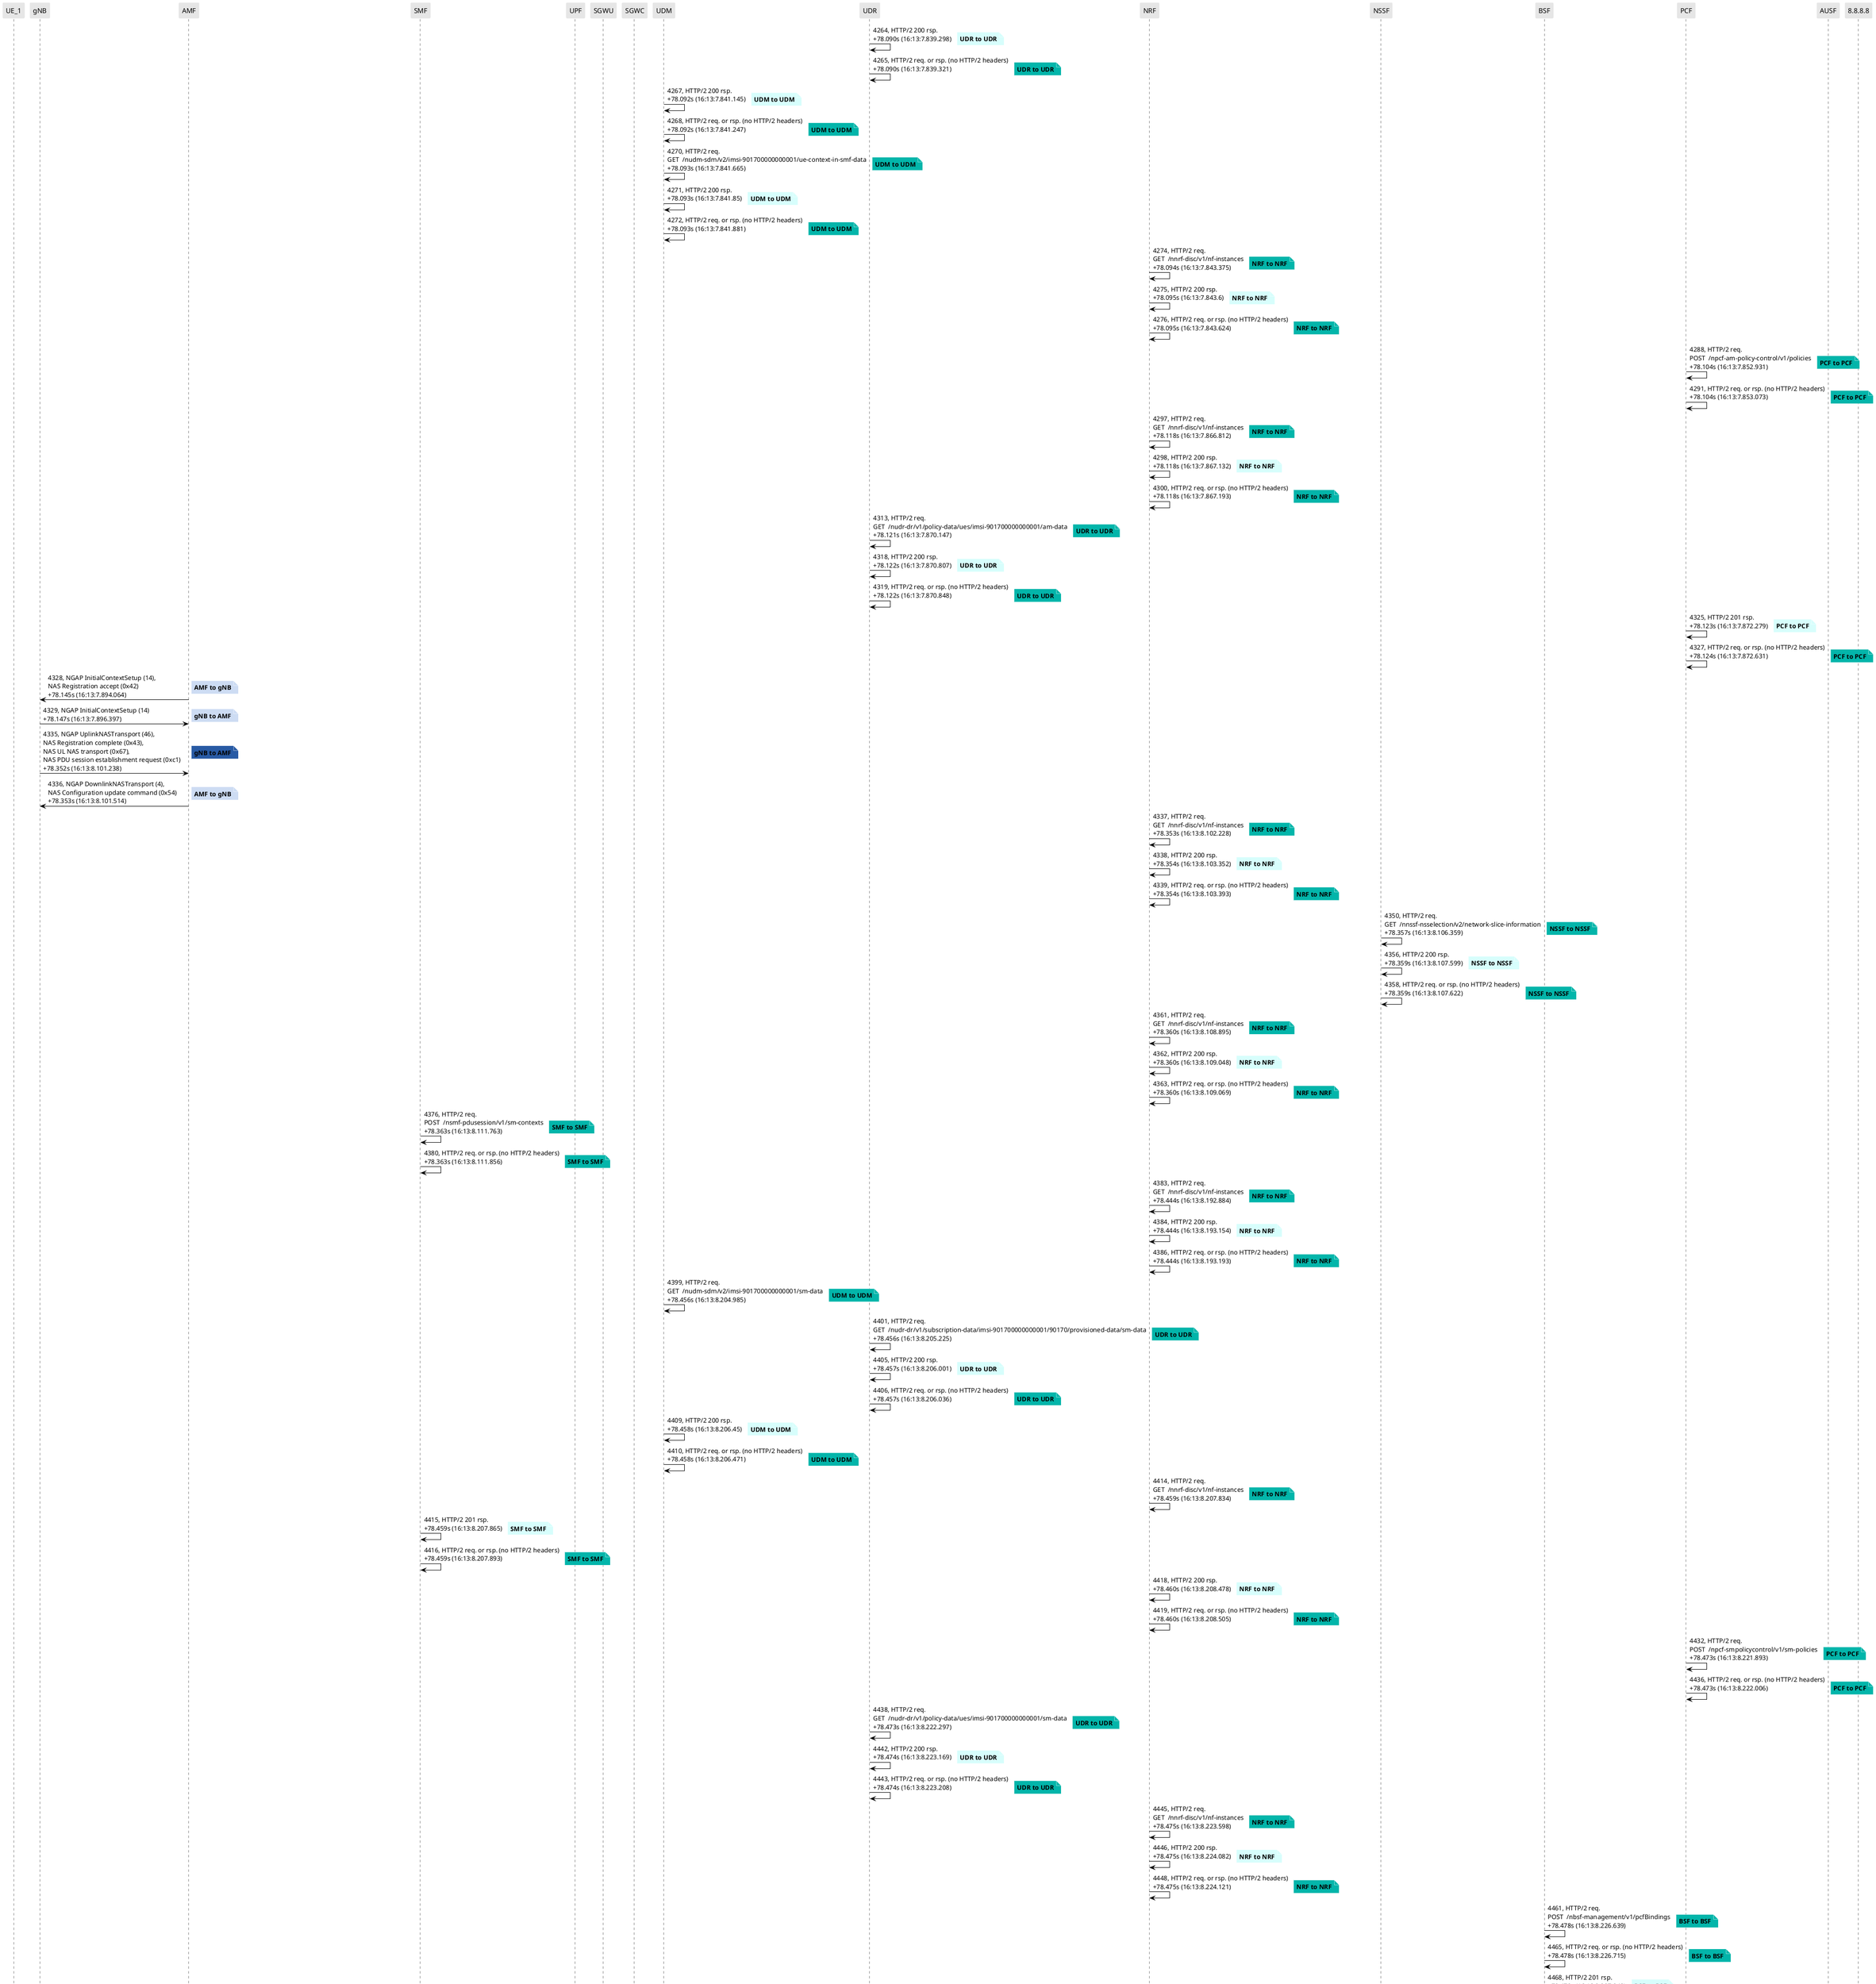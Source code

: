 @startuml
skinparam shadowing false
skinparam NoteBorderColor white
skinparam sequence {
    ArrowColor black
    LifeLineBorderColor black
    LifeLineBackgroundColor black
    ParticipantBorderColor white
    ParticipantBackgroundColor #e6e6e6
}
participant "UE_1"
participant "gNB"
participant "AMF"
participant "SMF"
participant "UPF"
participant "SGWU"
participant "SGWC"
participant "UDM"
participant "UDR"
participant "NRF"
participant "NSSF"
participant "BSF"
participant "PCF"
participant "AUSF"
participant "8.8.8.8"

"UDR" -> "UDR": 4264, HTTP/2 200 rsp.\n+78.090s (16:13:7.839.298)

note right #D7FEFC
**UDR to UDR**
end note

"UDR" -> "UDR": 4265, HTTP/2 req. or rsp. (no HTTP/2 headers)\n+78.090s (16:13:7.839.321)

note right #03B5AA
**UDR to UDR**
end note

"UDM" -> "UDM": 4267, HTTP/2 200 rsp.\n+78.092s (16:13:7.841.145)

note right #D7FEFC
**UDM to UDM**
end note

"UDM" -> "UDM": 4268, HTTP/2 req. or rsp. (no HTTP/2 headers)\n+78.092s (16:13:7.841.247)

note right #03B5AA
**UDM to UDM**
end note

"UDM" -> "UDM": 4270, HTTP/2 req.\nGET  /nudm-sdm/v2/imsi-901700000000001/ue-context-in-smf-data\n+78.093s (16:13:7.841.665)

note right #03B5AA
**UDM to UDM**
end note

"UDM" -> "UDM": 4271, HTTP/2 200 rsp.\n+78.093s (16:13:7.841.85)

note right #D7FEFC
**UDM to UDM**
end note

"UDM" -> "UDM": 4272, HTTP/2 req. or rsp. (no HTTP/2 headers)\n+78.093s (16:13:7.841.881)

note right #03B5AA
**UDM to UDM**
end note

"NRF" -> "NRF": 4274, HTTP/2 req.\nGET  /nnrf-disc/v1/nf-instances\n+78.094s (16:13:7.843.375)

note right #03B5AA
**NRF to NRF**
end note

"NRF" -> "NRF": 4275, HTTP/2 200 rsp.\n+78.095s (16:13:7.843.6)

note right #D7FEFC
**NRF to NRF**
end note

"NRF" -> "NRF": 4276, HTTP/2 req. or rsp. (no HTTP/2 headers)\n+78.095s (16:13:7.843.624)

note right #03B5AA
**NRF to NRF**
end note

"PCF" -> "PCF": 4288, HTTP/2 req.\nPOST  /npcf-am-policy-control/v1/policies\n+78.104s (16:13:7.852.931)

note right #03B5AA
**PCF to PCF**
end note

"PCF" -> "PCF": 4291, HTTP/2 req. or rsp. (no HTTP/2 headers)\n+78.104s (16:13:7.853.073)

note right #03B5AA
**PCF to PCF**
end note

"NRF" -> "NRF": 4297, HTTP/2 req.\nGET  /nnrf-disc/v1/nf-instances\n+78.118s (16:13:7.866.812)

note right #03B5AA
**NRF to NRF**
end note

"NRF" -> "NRF": 4298, HTTP/2 200 rsp.\n+78.118s (16:13:7.867.132)

note right #D7FEFC
**NRF to NRF**
end note

"NRF" -> "NRF": 4300, HTTP/2 req. or rsp. (no HTTP/2 headers)\n+78.118s (16:13:7.867.193)

note right #03B5AA
**NRF to NRF**
end note

"UDR" -> "UDR": 4313, HTTP/2 req.\nGET  /nudr-dr/v1/policy-data/ues/imsi-901700000000001/am-data\n+78.121s (16:13:7.870.147)

note right #03B5AA
**UDR to UDR**
end note

"UDR" -> "UDR": 4318, HTTP/2 200 rsp.\n+78.122s (16:13:7.870.807)

note right #D7FEFC
**UDR to UDR**
end note

"UDR" -> "UDR": 4319, HTTP/2 req. or rsp. (no HTTP/2 headers)\n+78.122s (16:13:7.870.848)

note right #03B5AA
**UDR to UDR**
end note

"PCF" -> "PCF": 4325, HTTP/2 201 rsp.\n+78.123s (16:13:7.872.279)

note right #D7FEFC
**PCF to PCF**
end note

"PCF" -> "PCF": 4327, HTTP/2 req. or rsp. (no HTTP/2 headers)\n+78.124s (16:13:7.872.631)

note right #03B5AA
**PCF to PCF**
end note

"AMF" -> "gNB": 4328, NGAP InitialContextSetup (14),\nNAS Registration accept (0x42)\n+78.145s (16:13:7.894.064)

note right #CDDCF3
**AMF to gNB**
end note

"gNB" -> "AMF": 4329, NGAP InitialContextSetup (14)\n+78.147s (16:13:7.896.397)

note right #CDDCF3
**gNB to AMF**
end note

"gNB" -> "AMF": 4335, NGAP UplinkNASTransport (46),\nNAS Registration complete (0x43),\nNAS UL NAS transport (0x67),\nNAS PDU session establishment request (0xc1)\n+78.352s (16:13:8.101.238)

note right #285AA4
**gNB to AMF**
end note

"AMF" -> "gNB": 4336, NGAP DownlinkNASTransport (4),\nNAS Configuration update command (0x54)\n+78.353s (16:13:8.101.514)

note right #CDDCF3
**AMF to gNB**
end note

"NRF" -> "NRF": 4337, HTTP/2 req.\nGET  /nnrf-disc/v1/nf-instances\n+78.353s (16:13:8.102.228)

note right #03B5AA
**NRF to NRF**
end note

"NRF" -> "NRF": 4338, HTTP/2 200 rsp.\n+78.354s (16:13:8.103.352)

note right #D7FEFC
**NRF to NRF**
end note

"NRF" -> "NRF": 4339, HTTP/2 req. or rsp. (no HTTP/2 headers)\n+78.354s (16:13:8.103.393)

note right #03B5AA
**NRF to NRF**
end note

"NSSF" -> "NSSF": 4350, HTTP/2 req.\nGET  /nnssf-nsselection/v2/network-slice-information\n+78.357s (16:13:8.106.359)

note right #03B5AA
**NSSF to NSSF**
end note

"NSSF" -> "NSSF": 4356, HTTP/2 200 rsp.\n+78.359s (16:13:8.107.599)

note right #D7FEFC
**NSSF to NSSF**
end note

"NSSF" -> "NSSF": 4358, HTTP/2 req. or rsp. (no HTTP/2 headers)\n+78.359s (16:13:8.107.622)

note right #03B5AA
**NSSF to NSSF**
end note

"NRF" -> "NRF": 4361, HTTP/2 req.\nGET  /nnrf-disc/v1/nf-instances\n+78.360s (16:13:8.108.895)

note right #03B5AA
**NRF to NRF**
end note

"NRF" -> "NRF": 4362, HTTP/2 200 rsp.\n+78.360s (16:13:8.109.048)

note right #D7FEFC
**NRF to NRF**
end note

"NRF" -> "NRF": 4363, HTTP/2 req. or rsp. (no HTTP/2 headers)\n+78.360s (16:13:8.109.069)

note right #03B5AA
**NRF to NRF**
end note

"SMF" -> "SMF": 4376, HTTP/2 req.\nPOST  /nsmf-pdusession/v1/sm-contexts\n+78.363s (16:13:8.111.763)

note right #03B5AA
**SMF to SMF**
end note

"SMF" -> "SMF": 4380, HTTP/2 req. or rsp. (no HTTP/2 headers)\n+78.363s (16:13:8.111.856)

note right #03B5AA
**SMF to SMF**
end note

"NRF" -> "NRF": 4383, HTTP/2 req.\nGET  /nnrf-disc/v1/nf-instances\n+78.444s (16:13:8.192.884)

note right #03B5AA
**NRF to NRF**
end note

"NRF" -> "NRF": 4384, HTTP/2 200 rsp.\n+78.444s (16:13:8.193.154)

note right #D7FEFC
**NRF to NRF**
end note

"NRF" -> "NRF": 4386, HTTP/2 req. or rsp. (no HTTP/2 headers)\n+78.444s (16:13:8.193.193)

note right #03B5AA
**NRF to NRF**
end note

"UDM" -> "UDM": 4399, HTTP/2 req.\nGET  /nudm-sdm/v2/imsi-901700000000001/sm-data\n+78.456s (16:13:8.204.985)

note right #03B5AA
**UDM to UDM**
end note

"UDR" -> "UDR": 4401, HTTP/2 req.\nGET  /nudr-dr/v1/subscription-data/imsi-901700000000001/90170/provisioned-data/sm-data\n+78.456s (16:13:8.205.225)

note right #03B5AA
**UDR to UDR**
end note

"UDR" -> "UDR": 4405, HTTP/2 200 rsp.\n+78.457s (16:13:8.206.001)

note right #D7FEFC
**UDR to UDR**
end note

"UDR" -> "UDR": 4406, HTTP/2 req. or rsp. (no HTTP/2 headers)\n+78.457s (16:13:8.206.036)

note right #03B5AA
**UDR to UDR**
end note

"UDM" -> "UDM": 4409, HTTP/2 200 rsp.\n+78.458s (16:13:8.206.45)

note right #D7FEFC
**UDM to UDM**
end note

"UDM" -> "UDM": 4410, HTTP/2 req. or rsp. (no HTTP/2 headers)\n+78.458s (16:13:8.206.471)

note right #03B5AA
**UDM to UDM**
end note

"NRF" -> "NRF": 4414, HTTP/2 req.\nGET  /nnrf-disc/v1/nf-instances\n+78.459s (16:13:8.207.834)

note right #03B5AA
**NRF to NRF**
end note

"SMF" -> "SMF": 4415, HTTP/2 201 rsp.\n+78.459s (16:13:8.207.865)

note right #D7FEFC
**SMF to SMF**
end note

"SMF" -> "SMF": 4416, HTTP/2 req. or rsp. (no HTTP/2 headers)\n+78.459s (16:13:8.207.893)

note right #03B5AA
**SMF to SMF**
end note

"NRF" -> "NRF": 4418, HTTP/2 200 rsp.\n+78.460s (16:13:8.208.478)

note right #D7FEFC
**NRF to NRF**
end note

"NRF" -> "NRF": 4419, HTTP/2 req. or rsp. (no HTTP/2 headers)\n+78.460s (16:13:8.208.505)

note right #03B5AA
**NRF to NRF**
end note

"PCF" -> "PCF": 4432, HTTP/2 req.\nPOST  /npcf-smpolicycontrol/v1/sm-policies\n+78.473s (16:13:8.221.893)

note right #03B5AA
**PCF to PCF**
end note

"PCF" -> "PCF": 4436, HTTP/2 req. or rsp. (no HTTP/2 headers)\n+78.473s (16:13:8.222.006)

note right #03B5AA
**PCF to PCF**
end note

"UDR" -> "UDR": 4438, HTTP/2 req.\nGET  /nudr-dr/v1/policy-data/ues/imsi-901700000000001/sm-data\n+78.473s (16:13:8.222.297)

note right #03B5AA
**UDR to UDR**
end note

"UDR" -> "UDR": 4442, HTTP/2 200 rsp.\n+78.474s (16:13:8.223.169)

note right #D7FEFC
**UDR to UDR**
end note

"UDR" -> "UDR": 4443, HTTP/2 req. or rsp. (no HTTP/2 headers)\n+78.474s (16:13:8.223.208)

note right #03B5AA
**UDR to UDR**
end note

"NRF" -> "NRF": 4445, HTTP/2 req.\nGET  /nnrf-disc/v1/nf-instances\n+78.475s (16:13:8.223.598)

note right #03B5AA
**NRF to NRF**
end note

"NRF" -> "NRF": 4446, HTTP/2 200 rsp.\n+78.475s (16:13:8.224.082)

note right #D7FEFC
**NRF to NRF**
end note

"NRF" -> "NRF": 4448, HTTP/2 req. or rsp. (no HTTP/2 headers)\n+78.475s (16:13:8.224.121)

note right #03B5AA
**NRF to NRF**
end note

"BSF" -> "BSF": 4461, HTTP/2 req.\nPOST  /nbsf-management/v1/pcfBindings\n+78.478s (16:13:8.226.639)

note right #03B5AA
**BSF to BSF**
end note

"BSF" -> "BSF": 4465, HTTP/2 req. or rsp. (no HTTP/2 headers)\n+78.478s (16:13:8.226.715)

note right #03B5AA
**BSF to BSF**
end note

"BSF" -> "BSF": 4468, HTTP/2 201 rsp.\n+78.478s (16:13:8.227.243)

note right #D7FEFC
**BSF to BSF**
end note

"BSF" -> "BSF": 4469, HTTP/2 req. or rsp. (no HTTP/2 headers)\n+78.478s (16:13:8.227.299)

note right #03B5AA
**BSF to BSF**
end note

"PCF" -> "PCF": 4475, HTTP/2 201 rsp.\n+78.481s (16:13:8.229.907)

note right #D7FEFC
**PCF to PCF**
end note

"PCF" -> "PCF": 4476, HTTP/2 req. or rsp. (no HTTP/2 headers)\n+78.481s (16:13:8.229.939)

note right #03B5AA
**PCF to PCF**
end note

"SMF" -> "UPF": 4479, PFCP req.\nPFCP Session Establishment Request (50)\n+78.513s (16:13:8.261.513)

note right #03B5AA
**SMF to UPF**
end note

"UPF" -> "SMF": 4482, PFCP rsp.\nPFCP Session Establishment Response (51)\n+78.571s (16:13:8.319.628)

note right #D7FEFC
**UPF to SMF**
end note

"NRF" -> "NRF": 4483, HTTP/2 req.\nGET  /nnrf-disc/v1/nf-instances\n+78.580s (16:13:8.329.293)

note right #03B5AA
**NRF to NRF**
end note

"NRF" -> "NRF": 4484, HTTP/2 200 rsp.\n+78.581s (16:13:8.329.626)

note right #D7FEFC
**NRF to NRF**
end note

"NRF" -> "NRF": 4485, HTTP/2 req. or rsp. (no HTTP/2 headers)\n+78.581s (16:13:8.329.652)

note right #03B5AA
**NRF to NRF**
end note

"AMF" -> "AMF": 4496, HTTP/2 req.\nPOST  /namf-comm/v1/ue-contexts/imsi-901700000000001/n1-n2-messages\n+78.581s (16:13:8.330.347)

note right #03B5AA
**AMF to AMF**
end note

"AMF" -> "AMF": 4498, HTTP/2 req. or rsp. (no HTTP/2 headers)\n+78.581s (16:13:8.330.369)

note right #03B5AA
**AMF to AMF**
end note

"AMF" -> "gNB": 4504, NGAP PDUSessionResourceSetup (29),\nNAS DL NAS transport (0x68),\nNAS PDU session establishment accept (0xc2)\n+78.584s (16:13:8.333.052)

note right #CDDCF3
**AMF to gNB**
end note

"AMF" -> "AMF": 4505, HTTP/2 200 rsp.\n+78.584s (16:13:8.333.088)

note right #D7FEFC
**AMF to AMF**
end note

"AMF" -> "AMF": 4506, HTTP/2 req. or rsp. (no HTTP/2 headers)\n+78.584s (16:13:8.333.135)

note right #03B5AA
**AMF to AMF**
end note

"gNB" -> "AMF": 4508, NGAP PDUSessionResourceSetup (29)\n+78.624s (16:13:8.372.931)

note right #CDDCF3
**gNB to AMF**
end note

"SMF" -> "SMF": 4509, HTTP/2 req.\nPOST  /nsmf-pdusession/v1/sm-contexts/1/modify\n+78.625s (16:13:8.374.367)

note right #03B5AA
**SMF to SMF**
end note

"SMF" -> "SMF": 4511, HTTP/2 req. or rsp. (no HTTP/2 headers)\n+78.625s (16:13:8.374.431)

note right #03B5AA
**SMF to SMF**
end note

"SMF" -> "UPF": 4513, PFCP req.\nPFCP Session Modification Request (52)\n+78.630s (16:13:8.378.739)

note right #03B5AA
**SMF to UPF**
end note

"UPF" -> "SMF": 4514, PFCP rsp.\nPFCP Session Modification Response (53)\n+78.633s (16:13:8.381.73)

note right #D7FEFC
**UPF to SMF**
end note

"SMF" -> "SMF": 4515, HTTP/2 204 rsp.\n+78.633s (16:13:8.382.056)

note right #D7FEFC
**SMF to SMF**
end note

"NRF" -> "NRF": 4543, HTTP/2 req.\nPATCH  /nnrf-nfm/v1/nf-instances/24944238-8c42-41ed-9898-098bb83ac6cd\n+83.120s (16:13:12.868.709)

note right #03B5AA
**NRF to NRF**
end note

"NRF" -> "NRF": 4544, HTTP/2 req. or rsp. (no HTTP/2 headers)\n+83.120s (16:13:12.868.742)

note right #03B5AA
**NRF to NRF**
end note

"NRF" -> "NRF": 4546, HTTP/2 204 rsp.\n+83.120s (16:13:12.868.878)

note right #D7FEFC
**NRF to NRF**
end note

"NRF" -> "NRF": 4548, HTTP/2 req.\nPATCH  /nnrf-nfm/v1/nf-instances/24a8d18a-8c42-41ed-9d6b-0713a676495c\n+83.304s (16:13:13.52.449)

note right #03B5AA
**NRF to NRF**
end note

"NRF" -> "NRF": 4549, HTTP/2 req. or rsp. (no HTTP/2 headers)\n+83.304s (16:13:13.52.493)

note right #03B5AA
**NRF to NRF**
end note

"NRF" -> "NRF": 4551, HTTP/2 204 rsp.\n+83.304s (16:13:13.52.686)

note right #D7FEFC
**NRF to NRF**
end note

"NRF" -> "NRF": 4553, HTTP/2 req.\nPATCH  /nnrf-nfm/v1/nf-instances/24ddd434-8c42-41ed-90dc-490cfe057891\n+83.628s (16:13:13.376.445)

note right #03B5AA
**NRF to NRF**
end note

"NRF" -> "NRF": 4554, HTTP/2 req. or rsp. (no HTTP/2 headers)\n+83.628s (16:13:13.376.487)

note right #03B5AA
**NRF to NRF**
end note

"NRF" -> "NRF": 4556, HTTP/2 204 rsp.\n+83.628s (16:13:13.376.664)

note right #D7FEFC
**NRF to NRF**
end note

"NRF" -> "NRF": 4558, HTTP/2 req.\nPATCH  /nnrf-nfm/v1/nf-instances/23a0d4cc-8c42-41ed-bf08-4305d2ff916b\n+83.632s (16:13:13.380.542)

note right #03B5AA
**NRF to NRF**
end note

"NRF" -> "NRF": 4559, HTTP/2 req. or rsp. (no HTTP/2 headers)\n+83.632s (16:13:13.380.593)

note right #03B5AA
**NRF to NRF**
end note

"NRF" -> "NRF": 4561, HTTP/2 204 rsp.\n+83.632s (16:13:13.380.75)

note right #D7FEFC
**NRF to NRF**
end note

"NRF" -> "NRF": 4563, HTTP/2 req.\nPATCH  /nnrf-nfm/v1/nf-instances/24e9b6e6-8c42-41ed-99a9-194d71752aec\n+83.684s (16:13:13.432.516)

note right #03B5AA
**NRF to NRF**
end note

"NRF" -> "NRF": 4564, HTTP/2 req. or rsp. (no HTTP/2 headers)\n+83.684s (16:13:13.432.561)

note right #03B5AA
**NRF to NRF**
end note

"NRF" -> "NRF": 4566, HTTP/2 204 rsp.\n+83.684s (16:13:13.432.768)

note right #D7FEFC
**NRF to NRF**
end note

"NRF" -> "NRF": 4568, HTTP/2 req.\nPATCH  /nnrf-nfm/v1/nf-instances/24eff830-8c42-41ed-8ebb-33a10a6f764e\n+83.705s (16:13:13.453.557)

note right #03B5AA
**NRF to NRF**
end note

"NRF" -> "NRF": 4569, HTTP/2 req. or rsp. (no HTTP/2 headers)\n+83.705s (16:13:13.453.61)

note right #03B5AA
**NRF to NRF**
end note

"NRF" -> "NRF": 4571, HTTP/2 204 rsp.\n+83.705s (16:13:13.453.737)

note right #D7FEFC
**NRF to NRF**
end note

"NRF" -> "NRF": 4573, HTTP/2 req.\nPATCH  /nnrf-nfm/v1/nf-instances/24988348-8c42-41ed-8d27-598d027c90ee\n+83.724s (16:13:13.472.733)

note right #03B5AA
**NRF to NRF**
end note

"NRF" -> "NRF": 4574, HTTP/2 req. or rsp. (no HTTP/2 headers)\n+83.724s (16:13:13.472.768)

note right #03B5AA
**NRF to NRF**
end note

"NRF" -> "NRF": 4576, HTTP/2 204 rsp.\n+83.724s (16:13:13.472.902)

note right #D7FEFC
**NRF to NRF**
end note

@enduml
